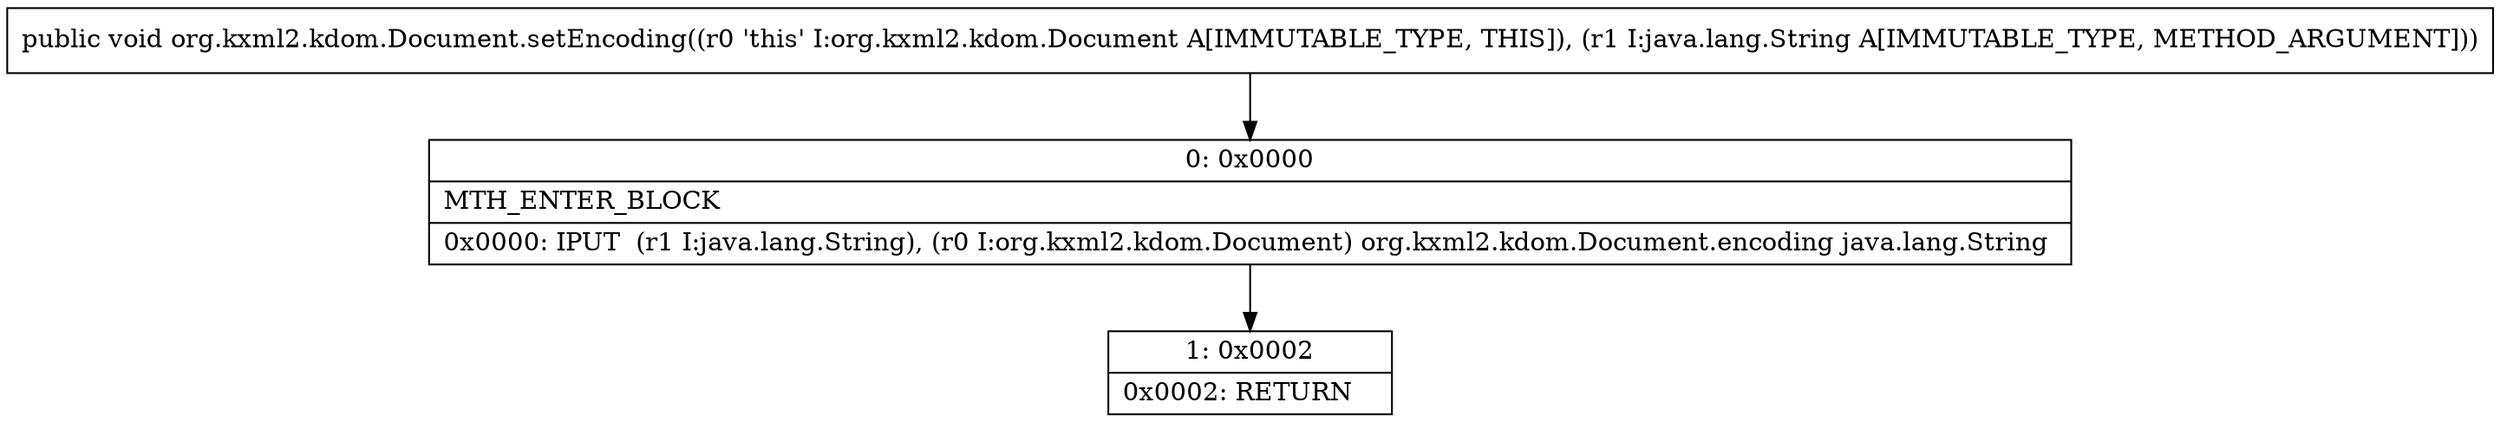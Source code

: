 digraph "CFG fororg.kxml2.kdom.Document.setEncoding(Ljava\/lang\/String;)V" {
Node_0 [shape=record,label="{0\:\ 0x0000|MTH_ENTER_BLOCK\l|0x0000: IPUT  (r1 I:java.lang.String), (r0 I:org.kxml2.kdom.Document) org.kxml2.kdom.Document.encoding java.lang.String \l}"];
Node_1 [shape=record,label="{1\:\ 0x0002|0x0002: RETURN   \l}"];
MethodNode[shape=record,label="{public void org.kxml2.kdom.Document.setEncoding((r0 'this' I:org.kxml2.kdom.Document A[IMMUTABLE_TYPE, THIS]), (r1 I:java.lang.String A[IMMUTABLE_TYPE, METHOD_ARGUMENT])) }"];
MethodNode -> Node_0;
Node_0 -> Node_1;
}


